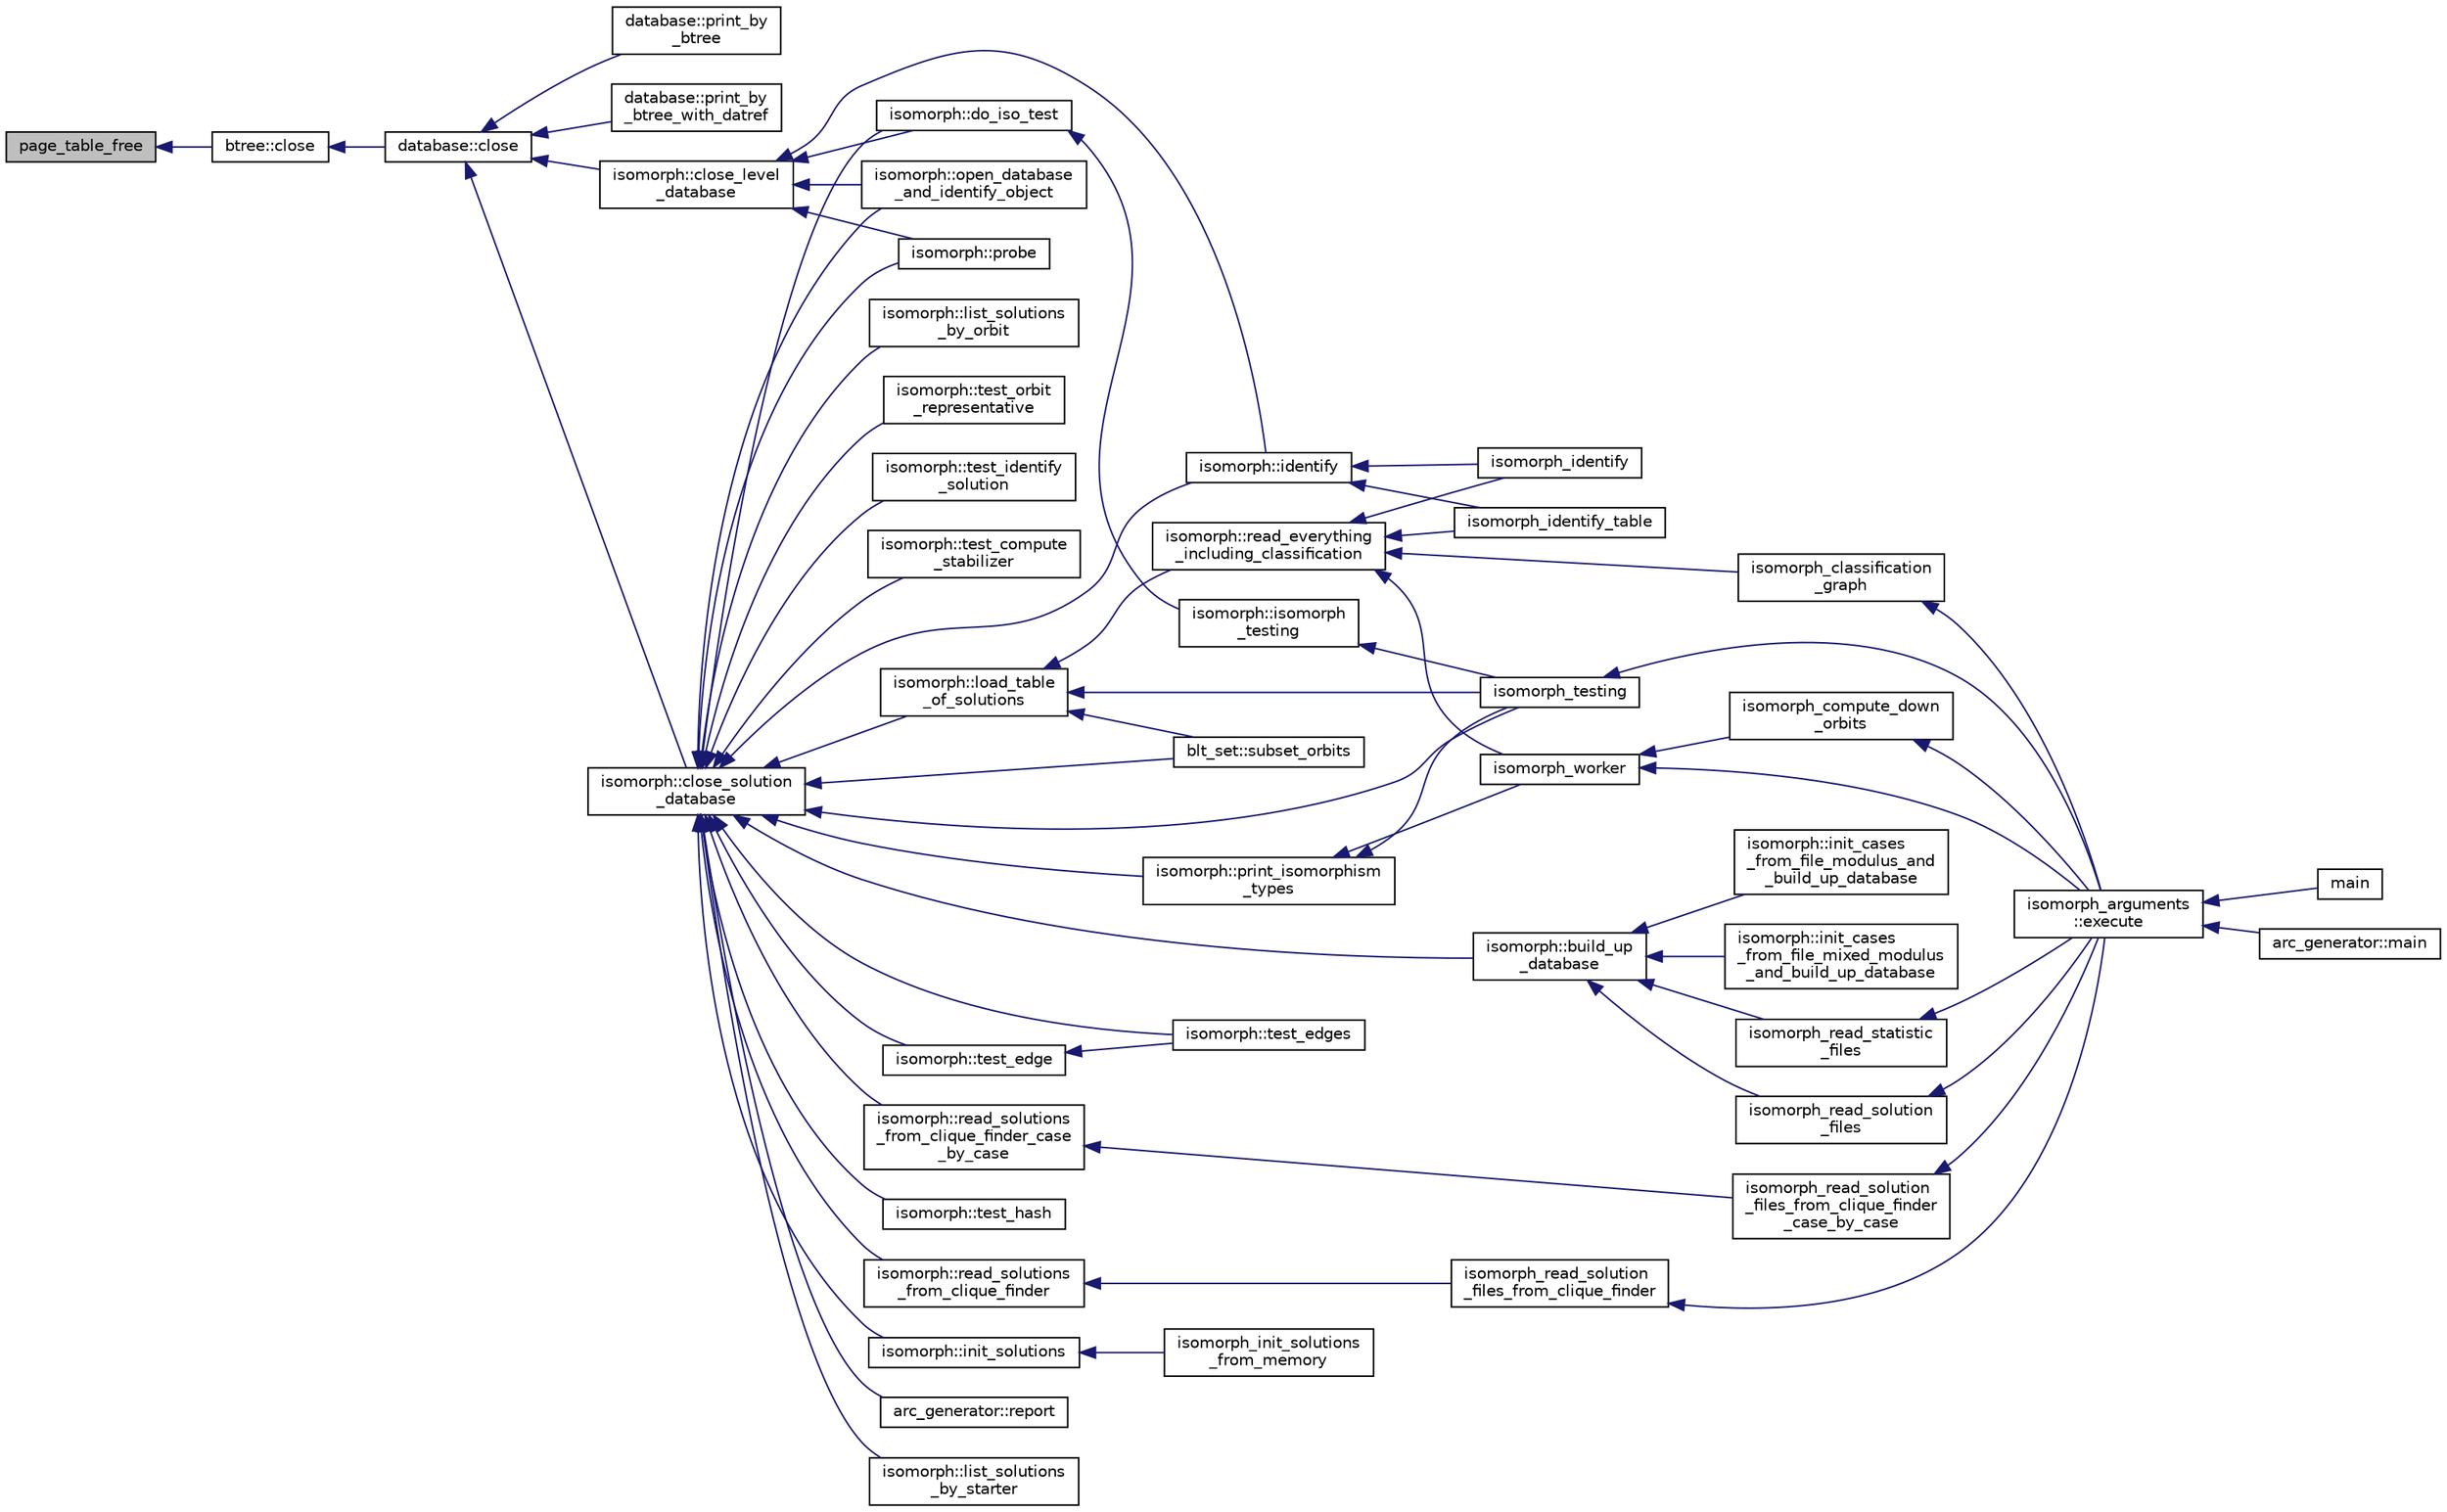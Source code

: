digraph "page_table_free"
{
  edge [fontname="Helvetica",fontsize="10",labelfontname="Helvetica",labelfontsize="10"];
  node [fontname="Helvetica",fontsize="10",shape=record];
  rankdir="LR";
  Node7320 [label="page_table_free",height=0.2,width=0.4,color="black", fillcolor="grey75", style="filled", fontcolor="black"];
  Node7320 -> Node7321 [dir="back",color="midnightblue",fontsize="10",style="solid",fontname="Helvetica"];
  Node7321 [label="btree::close",height=0.2,width=0.4,color="black", fillcolor="white", style="filled",URL="$dd/db0/classbtree.html#acdd59b8696e09dc1c76356902fb35cbd"];
  Node7321 -> Node7322 [dir="back",color="midnightblue",fontsize="10",style="solid",fontname="Helvetica"];
  Node7322 [label="database::close",height=0.2,width=0.4,color="black", fillcolor="white", style="filled",URL="$db/d72/classdatabase.html#acdc74d15f711cab1c165989723d45caf"];
  Node7322 -> Node7323 [dir="back",color="midnightblue",fontsize="10",style="solid",fontname="Helvetica"];
  Node7323 [label="database::print_by\l_btree",height=0.2,width=0.4,color="black", fillcolor="white", style="filled",URL="$db/d72/classdatabase.html#ac45ae44f2a861557ced6e5ab7c146717"];
  Node7322 -> Node7324 [dir="back",color="midnightblue",fontsize="10",style="solid",fontname="Helvetica"];
  Node7324 [label="database::print_by\l_btree_with_datref",height=0.2,width=0.4,color="black", fillcolor="white", style="filled",URL="$db/d72/classdatabase.html#af84030a29b31944d6763974ac4f774b5"];
  Node7322 -> Node7325 [dir="back",color="midnightblue",fontsize="10",style="solid",fontname="Helvetica"];
  Node7325 [label="isomorph::close_solution\l_database",height=0.2,width=0.4,color="black", fillcolor="white", style="filled",URL="$d3/d5f/classisomorph.html#a4219716e51f60288361e06dd0e91810b"];
  Node7325 -> Node7326 [dir="back",color="midnightblue",fontsize="10",style="solid",fontname="Helvetica"];
  Node7326 [label="blt_set::subset_orbits",height=0.2,width=0.4,color="black", fillcolor="white", style="filled",URL="$d1/d3d/classblt__set.html#af8f79fc4346244acfa0e2c2d23c36993"];
  Node7325 -> Node7327 [dir="back",color="midnightblue",fontsize="10",style="solid",fontname="Helvetica"];
  Node7327 [label="arc_generator::report",height=0.2,width=0.4,color="black", fillcolor="white", style="filled",URL="$d4/d21/classarc__generator.html#a650f715bb3eec8fd1057e07e5b384f9a"];
  Node7325 -> Node7328 [dir="back",color="midnightblue",fontsize="10",style="solid",fontname="Helvetica"];
  Node7328 [label="isomorph::load_table\l_of_solutions",height=0.2,width=0.4,color="black", fillcolor="white", style="filled",URL="$d3/d5f/classisomorph.html#a21ab5aba74a200b9abf041dc5206821a"];
  Node7328 -> Node7326 [dir="back",color="midnightblue",fontsize="10",style="solid",fontname="Helvetica"];
  Node7328 -> Node7329 [dir="back",color="midnightblue",fontsize="10",style="solid",fontname="Helvetica"];
  Node7329 [label="isomorph::read_everything\l_including_classification",height=0.2,width=0.4,color="black", fillcolor="white", style="filled",URL="$d3/d5f/classisomorph.html#aa6a56e4522d3133a6ea65c9ac6de3924"];
  Node7329 -> Node7330 [dir="back",color="midnightblue",fontsize="10",style="solid",fontname="Helvetica"];
  Node7330 [label="isomorph_classification\l_graph",height=0.2,width=0.4,color="black", fillcolor="white", style="filled",URL="$d4/d7e/isomorph__global_8_c.html#a027e803e6cab7af4c400a71663bf4715"];
  Node7330 -> Node7331 [dir="back",color="midnightblue",fontsize="10",style="solid",fontname="Helvetica"];
  Node7331 [label="isomorph_arguments\l::execute",height=0.2,width=0.4,color="black", fillcolor="white", style="filled",URL="$d5/de4/classisomorph__arguments.html#aa85e472d14906abdd5672dc66027583e"];
  Node7331 -> Node7332 [dir="back",color="midnightblue",fontsize="10",style="solid",fontname="Helvetica"];
  Node7332 [label="main",height=0.2,width=0.4,color="black", fillcolor="white", style="filled",URL="$d1/d5e/blt__main_8_c.html#a217dbf8b442f20279ea00b898af96f52"];
  Node7331 -> Node7333 [dir="back",color="midnightblue",fontsize="10",style="solid",fontname="Helvetica"];
  Node7333 [label="arc_generator::main",height=0.2,width=0.4,color="black", fillcolor="white", style="filled",URL="$d4/d21/classarc__generator.html#ad80140b51b165dad1fe6ab232be7829a"];
  Node7329 -> Node7334 [dir="back",color="midnightblue",fontsize="10",style="solid",fontname="Helvetica"];
  Node7334 [label="isomorph_identify",height=0.2,width=0.4,color="black", fillcolor="white", style="filled",URL="$d4/d7e/isomorph__global_8_c.html#aa0fe57c73d5668eee10a6022ada7f6a3"];
  Node7329 -> Node7335 [dir="back",color="midnightblue",fontsize="10",style="solid",fontname="Helvetica"];
  Node7335 [label="isomorph_identify_table",height=0.2,width=0.4,color="black", fillcolor="white", style="filled",URL="$d4/d7e/isomorph__global_8_c.html#a9fd19ea945561cf2a6bb5c72dd4b1cb2"];
  Node7329 -> Node7336 [dir="back",color="midnightblue",fontsize="10",style="solid",fontname="Helvetica"];
  Node7336 [label="isomorph_worker",height=0.2,width=0.4,color="black", fillcolor="white", style="filled",URL="$d4/d7e/isomorph__global_8_c.html#ace3bb6ec719b02a35534309d4d3fe99a"];
  Node7336 -> Node7331 [dir="back",color="midnightblue",fontsize="10",style="solid",fontname="Helvetica"];
  Node7336 -> Node7337 [dir="back",color="midnightblue",fontsize="10",style="solid",fontname="Helvetica"];
  Node7337 [label="isomorph_compute_down\l_orbits",height=0.2,width=0.4,color="black", fillcolor="white", style="filled",URL="$d4/d7e/isomorph__global_8_c.html#a3613cea19158edd30958c4edecd97d53"];
  Node7337 -> Node7331 [dir="back",color="midnightblue",fontsize="10",style="solid",fontname="Helvetica"];
  Node7328 -> Node7338 [dir="back",color="midnightblue",fontsize="10",style="solid",fontname="Helvetica"];
  Node7338 [label="isomorph_testing",height=0.2,width=0.4,color="black", fillcolor="white", style="filled",URL="$d4/d7e/isomorph__global_8_c.html#a5a73cbe9f89c4727f086482ee2d238f9"];
  Node7338 -> Node7331 [dir="back",color="midnightblue",fontsize="10",style="solid",fontname="Helvetica"];
  Node7325 -> Node7339 [dir="back",color="midnightblue",fontsize="10",style="solid",fontname="Helvetica"];
  Node7339 [label="isomorph::list_solutions\l_by_starter",height=0.2,width=0.4,color="black", fillcolor="white", style="filled",URL="$d3/d5f/classisomorph.html#a9c40f343f1a3e5fc177e5121bc809b06"];
  Node7325 -> Node7340 [dir="back",color="midnightblue",fontsize="10",style="solid",fontname="Helvetica"];
  Node7340 [label="isomorph::list_solutions\l_by_orbit",height=0.2,width=0.4,color="black", fillcolor="white", style="filled",URL="$d3/d5f/classisomorph.html#adefb1a89c097c284d29f92d5fc58ebfa"];
  Node7325 -> Node7341 [dir="back",color="midnightblue",fontsize="10",style="solid",fontname="Helvetica"];
  Node7341 [label="isomorph::test_orbit\l_representative",height=0.2,width=0.4,color="black", fillcolor="white", style="filled",URL="$d3/d5f/classisomorph.html#a5f165aa61a0d6b349da5a6117135f6c0"];
  Node7325 -> Node7342 [dir="back",color="midnightblue",fontsize="10",style="solid",fontname="Helvetica"];
  Node7342 [label="isomorph::test_identify\l_solution",height=0.2,width=0.4,color="black", fillcolor="white", style="filled",URL="$d3/d5f/classisomorph.html#aa2c95f309e3283179e87bbbd83bfdc7d"];
  Node7325 -> Node7343 [dir="back",color="midnightblue",fontsize="10",style="solid",fontname="Helvetica"];
  Node7343 [label="isomorph::test_compute\l_stabilizer",height=0.2,width=0.4,color="black", fillcolor="white", style="filled",URL="$d3/d5f/classisomorph.html#a72cd06f32311c44eb09dd73faa36b748"];
  Node7325 -> Node7344 [dir="back",color="midnightblue",fontsize="10",style="solid",fontname="Helvetica"];
  Node7344 [label="isomorph::test_edges",height=0.2,width=0.4,color="black", fillcolor="white", style="filled",URL="$d3/d5f/classisomorph.html#ad23507927d8f7698073475d12b2a85bc"];
  Node7325 -> Node7345 [dir="back",color="midnightblue",fontsize="10",style="solid",fontname="Helvetica"];
  Node7345 [label="isomorph::test_edge",height=0.2,width=0.4,color="black", fillcolor="white", style="filled",URL="$d3/d5f/classisomorph.html#a591165fa287477b480f5b7081198ba46"];
  Node7345 -> Node7344 [dir="back",color="midnightblue",fontsize="10",style="solid",fontname="Helvetica"];
  Node7325 -> Node7346 [dir="back",color="midnightblue",fontsize="10",style="solid",fontname="Helvetica"];
  Node7346 [label="isomorph::test_hash",height=0.2,width=0.4,color="black", fillcolor="white", style="filled",URL="$d3/d5f/classisomorph.html#a53560280664b268a0500d26c801b1e68"];
  Node7325 -> Node7347 [dir="back",color="midnightblue",fontsize="10",style="solid",fontname="Helvetica"];
  Node7347 [label="isomorph::open_database\l_and_identify_object",height=0.2,width=0.4,color="black", fillcolor="white", style="filled",URL="$d3/d5f/classisomorph.html#aa4e387f26f609fc9379d2e01f6cc27d0"];
  Node7325 -> Node7348 [dir="back",color="midnightblue",fontsize="10",style="solid",fontname="Helvetica"];
  Node7348 [label="isomorph::init_solutions",height=0.2,width=0.4,color="black", fillcolor="white", style="filled",URL="$d3/d5f/classisomorph.html#a729746a01bd45d55565d0a11cda9e9a3"];
  Node7348 -> Node7349 [dir="back",color="midnightblue",fontsize="10",style="solid",fontname="Helvetica"];
  Node7349 [label="isomorph_init_solutions\l_from_memory",height=0.2,width=0.4,color="black", fillcolor="white", style="filled",URL="$d4/d7e/isomorph__global_8_c.html#a490bbe6199dc1e29d186b26834266e03"];
  Node7325 -> Node7350 [dir="back",color="midnightblue",fontsize="10",style="solid",fontname="Helvetica"];
  Node7350 [label="isomorph::read_solutions\l_from_clique_finder_case\l_by_case",height=0.2,width=0.4,color="black", fillcolor="white", style="filled",URL="$d3/d5f/classisomorph.html#a65bc5ec528f741a1b01cdd606dfed579"];
  Node7350 -> Node7351 [dir="back",color="midnightblue",fontsize="10",style="solid",fontname="Helvetica"];
  Node7351 [label="isomorph_read_solution\l_files_from_clique_finder\l_case_by_case",height=0.2,width=0.4,color="black", fillcolor="white", style="filled",URL="$d4/d7e/isomorph__global_8_c.html#a2a55ab4b2df6ae83f916cf01eccdf67c"];
  Node7351 -> Node7331 [dir="back",color="midnightblue",fontsize="10",style="solid",fontname="Helvetica"];
  Node7325 -> Node7352 [dir="back",color="midnightblue",fontsize="10",style="solid",fontname="Helvetica"];
  Node7352 [label="isomorph::read_solutions\l_from_clique_finder",height=0.2,width=0.4,color="black", fillcolor="white", style="filled",URL="$d3/d5f/classisomorph.html#a14c4ac27b0d97d338e14ac0d183c5c64"];
  Node7352 -> Node7353 [dir="back",color="midnightblue",fontsize="10",style="solid",fontname="Helvetica"];
  Node7353 [label="isomorph_read_solution\l_files_from_clique_finder",height=0.2,width=0.4,color="black", fillcolor="white", style="filled",URL="$d4/d7e/isomorph__global_8_c.html#ad8be067333430bfdd26c0a34549f4556"];
  Node7353 -> Node7331 [dir="back",color="midnightblue",fontsize="10",style="solid",fontname="Helvetica"];
  Node7325 -> Node7354 [dir="back",color="midnightblue",fontsize="10",style="solid",fontname="Helvetica"];
  Node7354 [label="isomorph::build_up\l_database",height=0.2,width=0.4,color="black", fillcolor="white", style="filled",URL="$d3/d5f/classisomorph.html#a40bea8f733a5855879f927fc73324384"];
  Node7354 -> Node7355 [dir="back",color="midnightblue",fontsize="10",style="solid",fontname="Helvetica"];
  Node7355 [label="isomorph::init_cases\l_from_file_modulus_and\l_build_up_database",height=0.2,width=0.4,color="black", fillcolor="white", style="filled",URL="$d3/d5f/classisomorph.html#a42c6ebeadb51263d8ae8c1bdaae3ebbd"];
  Node7354 -> Node7356 [dir="back",color="midnightblue",fontsize="10",style="solid",fontname="Helvetica"];
  Node7356 [label="isomorph::init_cases\l_from_file_mixed_modulus\l_and_build_up_database",height=0.2,width=0.4,color="black", fillcolor="white", style="filled",URL="$d3/d5f/classisomorph.html#acae208131143734575c088b5f50123f6"];
  Node7354 -> Node7357 [dir="back",color="midnightblue",fontsize="10",style="solid",fontname="Helvetica"];
  Node7357 [label="isomorph_read_statistic\l_files",height=0.2,width=0.4,color="black", fillcolor="white", style="filled",URL="$d4/d7e/isomorph__global_8_c.html#a78a6ee9d7dee4708fc721374bdebfa83"];
  Node7357 -> Node7331 [dir="back",color="midnightblue",fontsize="10",style="solid",fontname="Helvetica"];
  Node7354 -> Node7358 [dir="back",color="midnightblue",fontsize="10",style="solid",fontname="Helvetica"];
  Node7358 [label="isomorph_read_solution\l_files",height=0.2,width=0.4,color="black", fillcolor="white", style="filled",URL="$d4/d7e/isomorph__global_8_c.html#a697da824ab34db5c830530fb3c97df24"];
  Node7358 -> Node7331 [dir="back",color="midnightblue",fontsize="10",style="solid",fontname="Helvetica"];
  Node7325 -> Node7359 [dir="back",color="midnightblue",fontsize="10",style="solid",fontname="Helvetica"];
  Node7359 [label="isomorph::print_isomorphism\l_types",height=0.2,width=0.4,color="black", fillcolor="white", style="filled",URL="$d3/d5f/classisomorph.html#abbcd12f6434585951a5532d0b2467a00"];
  Node7359 -> Node7338 [dir="back",color="midnightblue",fontsize="10",style="solid",fontname="Helvetica"];
  Node7359 -> Node7336 [dir="back",color="midnightblue",fontsize="10",style="solid",fontname="Helvetica"];
  Node7325 -> Node7338 [dir="back",color="midnightblue",fontsize="10",style="solid",fontname="Helvetica"];
  Node7325 -> Node7360 [dir="back",color="midnightblue",fontsize="10",style="solid",fontname="Helvetica"];
  Node7360 [label="isomorph::probe",height=0.2,width=0.4,color="black", fillcolor="white", style="filled",URL="$d3/d5f/classisomorph.html#a9cb6fed7b6ac639d886b117a1f454441"];
  Node7325 -> Node7361 [dir="back",color="midnightblue",fontsize="10",style="solid",fontname="Helvetica"];
  Node7361 [label="isomorph::do_iso_test",height=0.2,width=0.4,color="black", fillcolor="white", style="filled",URL="$d3/d5f/classisomorph.html#a51fc3bf5cc3a99282a489b2df37ee24e"];
  Node7361 -> Node7362 [dir="back",color="midnightblue",fontsize="10",style="solid",fontname="Helvetica"];
  Node7362 [label="isomorph::isomorph\l_testing",height=0.2,width=0.4,color="black", fillcolor="white", style="filled",URL="$d3/d5f/classisomorph.html#ad7945ec94ba0ba16953482edfaa4da6e"];
  Node7362 -> Node7338 [dir="back",color="midnightblue",fontsize="10",style="solid",fontname="Helvetica"];
  Node7325 -> Node7363 [dir="back",color="midnightblue",fontsize="10",style="solid",fontname="Helvetica"];
  Node7363 [label="isomorph::identify",height=0.2,width=0.4,color="black", fillcolor="white", style="filled",URL="$d3/d5f/classisomorph.html#a78ecf843b9f6ca1cfd666e222edd90ae"];
  Node7363 -> Node7334 [dir="back",color="midnightblue",fontsize="10",style="solid",fontname="Helvetica"];
  Node7363 -> Node7335 [dir="back",color="midnightblue",fontsize="10",style="solid",fontname="Helvetica"];
  Node7322 -> Node7364 [dir="back",color="midnightblue",fontsize="10",style="solid",fontname="Helvetica"];
  Node7364 [label="isomorph::close_level\l_database",height=0.2,width=0.4,color="black", fillcolor="white", style="filled",URL="$d3/d5f/classisomorph.html#aeca68d029ae707d3a6c6d4293b7086c8"];
  Node7364 -> Node7347 [dir="back",color="midnightblue",fontsize="10",style="solid",fontname="Helvetica"];
  Node7364 -> Node7360 [dir="back",color="midnightblue",fontsize="10",style="solid",fontname="Helvetica"];
  Node7364 -> Node7361 [dir="back",color="midnightblue",fontsize="10",style="solid",fontname="Helvetica"];
  Node7364 -> Node7363 [dir="back",color="midnightblue",fontsize="10",style="solid",fontname="Helvetica"];
}
